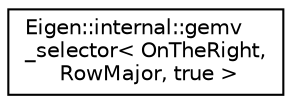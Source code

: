 digraph "Graphical Class Hierarchy"
{
  edge [fontname="Helvetica",fontsize="10",labelfontname="Helvetica",labelfontsize="10"];
  node [fontname="Helvetica",fontsize="10",shape=record];
  rankdir="LR";
  Node1 [label="Eigen::internal::gemv\l_selector\< OnTheRight,\l RowMajor, true \>",height=0.2,width=0.4,color="black", fillcolor="white", style="filled",URL="$struct_eigen_1_1internal_1_1gemv__selector_3_01_on_the_right_00_01_row_major_00_01true_01_4.html"];
}
